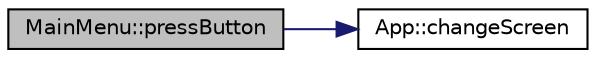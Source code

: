 digraph "MainMenu::pressButton"
{
 // LATEX_PDF_SIZE
  bgcolor="transparent";
  edge [fontname="Helvetica",fontsize="10",labelfontname="Helvetica",labelfontsize="10"];
  node [fontname="Helvetica",fontsize="10",shape=record];
  rankdir="LR";
  Node1 [label="MainMenu::pressButton",height=0.2,width=0.4,color="black", fillcolor="grey75", style="filled", fontcolor="black",tooltip=" "];
  Node1 -> Node2 [color="midnightblue",fontsize="10",style="solid",fontname="Helvetica"];
  Node2 [label="App::changeScreen",height=0.2,width=0.4,color="black",URL="$dd/d64/classApp.html#abbebd57c4158ab7f68e6e8621a9ef933",tooltip=" "];
}
